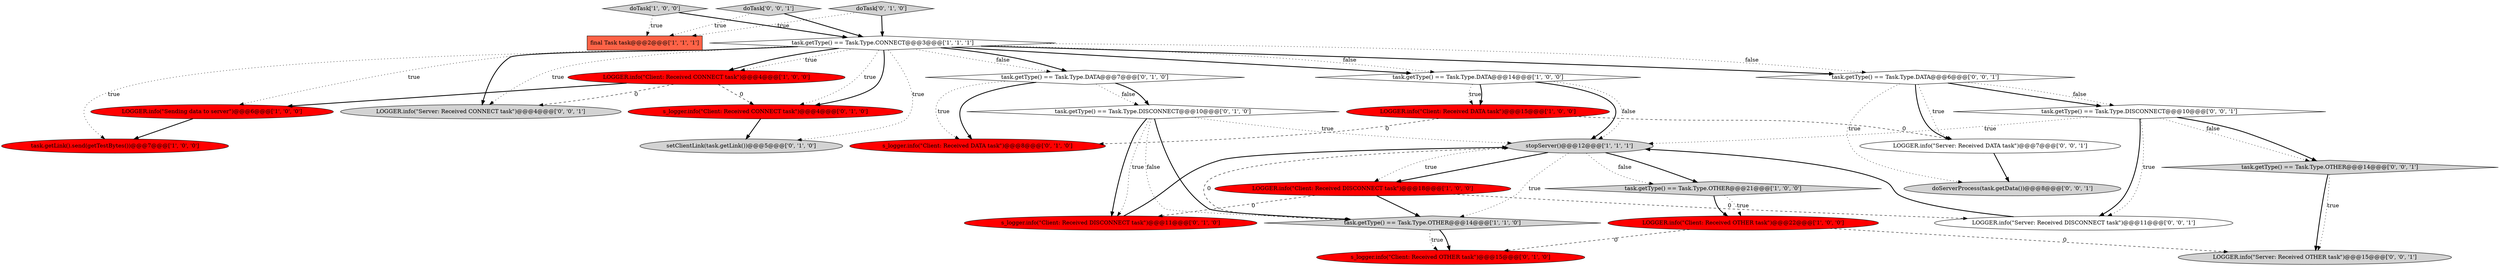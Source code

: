 digraph {
7 [style = filled, label = "LOGGER.info(\"Client: Received CONNECT task\")@@@4@@@['1', '0', '0']", fillcolor = red, shape = ellipse image = "AAA1AAABBB1BBB"];
4 [style = filled, label = "stopServer()@@@12@@@['1', '1', '1']", fillcolor = lightgray, shape = ellipse image = "AAA0AAABBB1BBB"];
5 [style = filled, label = "LOGGER.info(\"Sending data to server\")@@@6@@@['1', '0', '0']", fillcolor = red, shape = ellipse image = "AAA1AAABBB1BBB"];
26 [style = filled, label = "task.getType() == Task.Type.OTHER@@@14@@@['0', '0', '1']", fillcolor = lightgray, shape = diamond image = "AAA0AAABBB3BBB"];
15 [style = filled, label = "task.getType() == Task.Type.DISCONNECT@@@10@@@['0', '1', '0']", fillcolor = white, shape = diamond image = "AAA0AAABBB2BBB"];
24 [style = filled, label = "LOGGER.info(\"Server: Received CONNECT task\")@@@4@@@['0', '0', '1']", fillcolor = lightgray, shape = ellipse image = "AAA0AAABBB3BBB"];
1 [style = filled, label = "LOGGER.info(\"Client: Received OTHER task\")@@@22@@@['1', '0', '0']", fillcolor = red, shape = ellipse image = "AAA1AAABBB1BBB"];
18 [style = filled, label = "s_logger.info(\"Client: Received DISCONNECT task\")@@@11@@@['0', '1', '0']", fillcolor = red, shape = ellipse image = "AAA1AAABBB2BBB"];
16 [style = filled, label = "s_logger.info(\"Client: Received OTHER task\")@@@15@@@['0', '1', '0']", fillcolor = red, shape = ellipse image = "AAA1AAABBB2BBB"];
8 [style = filled, label = "task.getLink().send(getTestBytes())@@@7@@@['1', '0', '0']", fillcolor = red, shape = ellipse image = "AAA1AAABBB1BBB"];
9 [style = filled, label = "LOGGER.info(\"Client: Received DISCONNECT task\")@@@18@@@['1', '0', '0']", fillcolor = red, shape = ellipse image = "AAA1AAABBB1BBB"];
20 [style = filled, label = "setClientLink(task.getLink())@@@5@@@['0', '1', '0']", fillcolor = lightgray, shape = ellipse image = "AAA0AAABBB2BBB"];
23 [style = filled, label = "doServerProcess(task.getData())@@@8@@@['0', '0', '1']", fillcolor = lightgray, shape = ellipse image = "AAA0AAABBB3BBB"];
11 [style = filled, label = "task.getType() == Task.Type.CONNECT@@@3@@@['1', '1', '1']", fillcolor = white, shape = diamond image = "AAA0AAABBB1BBB"];
22 [style = filled, label = "LOGGER.info(\"Server: Received DATA task\")@@@7@@@['0', '0', '1']", fillcolor = white, shape = ellipse image = "AAA0AAABBB3BBB"];
2 [style = filled, label = "task.getType() == Task.Type.DATA@@@14@@@['1', '0', '0']", fillcolor = white, shape = diamond image = "AAA0AAABBB1BBB"];
10 [style = filled, label = "LOGGER.info(\"Client: Received DATA task\")@@@15@@@['1', '0', '0']", fillcolor = red, shape = ellipse image = "AAA1AAABBB1BBB"];
3 [style = filled, label = "doTask['1', '0', '0']", fillcolor = lightgray, shape = diamond image = "AAA0AAABBB1BBB"];
21 [style = filled, label = "LOGGER.info(\"Server: Received DISCONNECT task\")@@@11@@@['0', '0', '1']", fillcolor = white, shape = ellipse image = "AAA0AAABBB3BBB"];
27 [style = filled, label = "task.getType() == Task.Type.DATA@@@6@@@['0', '0', '1']", fillcolor = white, shape = diamond image = "AAA0AAABBB3BBB"];
14 [style = filled, label = "doTask['0', '1', '0']", fillcolor = lightgray, shape = diamond image = "AAA0AAABBB2BBB"];
29 [style = filled, label = "doTask['0', '0', '1']", fillcolor = lightgray, shape = diamond image = "AAA0AAABBB3BBB"];
25 [style = filled, label = "task.getType() == Task.Type.DISCONNECT@@@10@@@['0', '0', '1']", fillcolor = white, shape = diamond image = "AAA0AAABBB3BBB"];
6 [style = filled, label = "final Task task@@@2@@@['1', '1', '1']", fillcolor = tomato, shape = box image = "AAA0AAABBB1BBB"];
13 [style = filled, label = "task.getType() == Task.Type.DATA@@@7@@@['0', '1', '0']", fillcolor = white, shape = diamond image = "AAA0AAABBB2BBB"];
19 [style = filled, label = "s_logger.info(\"Client: Received DATA task\")@@@8@@@['0', '1', '0']", fillcolor = red, shape = ellipse image = "AAA1AAABBB2BBB"];
28 [style = filled, label = "LOGGER.info(\"Server: Received OTHER task\")@@@15@@@['0', '0', '1']", fillcolor = lightgray, shape = ellipse image = "AAA0AAABBB3BBB"];
12 [style = filled, label = "task.getType() == Task.Type.OTHER@@@14@@@['1', '1', '0']", fillcolor = lightgray, shape = diamond image = "AAA0AAABBB1BBB"];
17 [style = filled, label = "s_logger.info(\"Client: Received CONNECT task\")@@@4@@@['0', '1', '0']", fillcolor = red, shape = ellipse image = "AAA1AAABBB2BBB"];
0 [style = filled, label = "task.getType() == Task.Type.OTHER@@@21@@@['1', '0', '0']", fillcolor = lightgray, shape = diamond image = "AAA0AAABBB1BBB"];
2->10 [style = dotted, label="true"];
11->7 [style = dotted, label="true"];
4->9 [style = bold, label=""];
29->6 [style = dotted, label="true"];
5->8 [style = bold, label=""];
27->22 [style = dotted, label="true"];
7->17 [style = dashed, label="0"];
10->19 [style = dashed, label="0"];
9->18 [style = dashed, label="0"];
13->15 [style = dotted, label="false"];
25->4 [style = dotted, label="true"];
15->18 [style = dotted, label="true"];
11->2 [style = dotted, label="false"];
3->11 [style = bold, label=""];
11->17 [style = dotted, label="true"];
13->19 [style = dotted, label="true"];
27->23 [style = dotted, label="true"];
27->25 [style = dotted, label="false"];
11->5 [style = dotted, label="true"];
12->16 [style = bold, label=""];
11->27 [style = dotted, label="false"];
10->22 [style = dashed, label="0"];
3->6 [style = dotted, label="true"];
1->28 [style = dashed, label="0"];
2->10 [style = bold, label=""];
11->24 [style = bold, label=""];
2->4 [style = bold, label=""];
15->18 [style = bold, label=""];
27->22 [style = bold, label=""];
22->23 [style = bold, label=""];
11->2 [style = bold, label=""];
15->4 [style = dotted, label="true"];
4->0 [style = bold, label=""];
11->20 [style = dotted, label="true"];
7->5 [style = bold, label=""];
13->19 [style = bold, label=""];
12->4 [style = dashed, label="0"];
18->4 [style = bold, label=""];
12->16 [style = dotted, label="true"];
7->24 [style = dashed, label="0"];
9->21 [style = dashed, label="0"];
25->26 [style = dotted, label="false"];
0->1 [style = bold, label=""];
26->28 [style = dotted, label="true"];
1->16 [style = dashed, label="0"];
0->1 [style = dotted, label="true"];
11->13 [style = bold, label=""];
25->26 [style = bold, label=""];
15->12 [style = dotted, label="false"];
11->27 [style = bold, label=""];
11->17 [style = bold, label=""];
11->8 [style = dotted, label="true"];
15->12 [style = bold, label=""];
2->4 [style = dotted, label="false"];
9->12 [style = bold, label=""];
13->15 [style = bold, label=""];
4->0 [style = dotted, label="false"];
21->4 [style = bold, label=""];
4->9 [style = dotted, label="true"];
26->28 [style = bold, label=""];
4->12 [style = dotted, label="true"];
14->11 [style = bold, label=""];
27->25 [style = bold, label=""];
29->11 [style = bold, label=""];
11->7 [style = bold, label=""];
11->24 [style = dotted, label="true"];
25->21 [style = bold, label=""];
25->21 [style = dotted, label="true"];
11->13 [style = dotted, label="false"];
17->20 [style = bold, label=""];
14->6 [style = dotted, label="true"];
}

